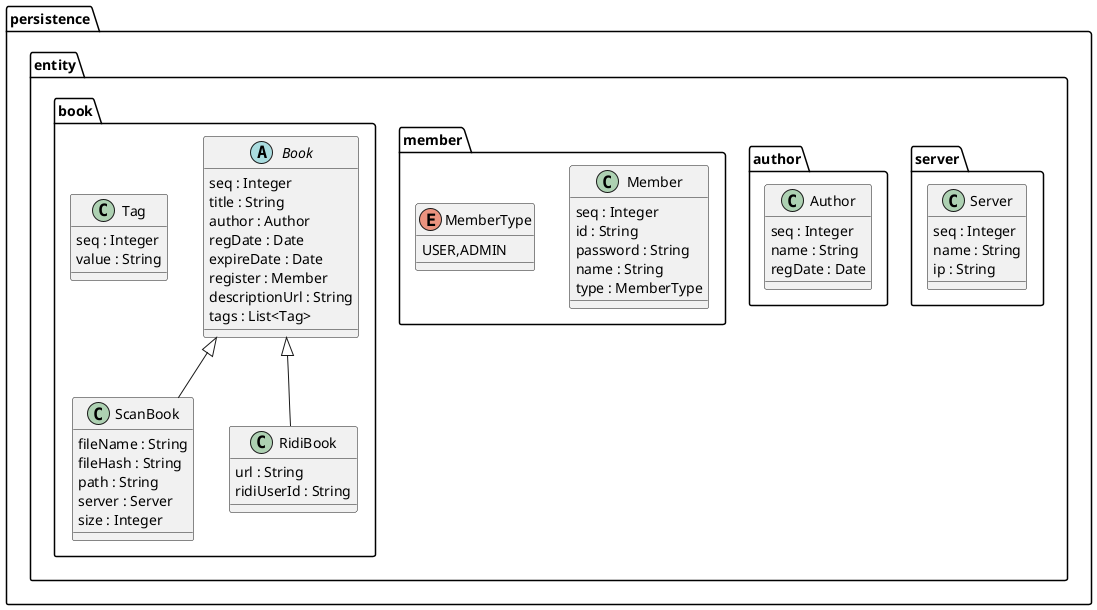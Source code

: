 @startuml


package persistence.entity.server{

    class Server{
    seq : Integer
    name : String
    ip : String
    }

}

package persistence.entity.author{
    class Author{
        seq : Integer
        name : String
        regDate : Date
    }
}

package persistence.entity.member{
class Member {
    seq : Integer
    id : String
    password : String
    name : String
    type : MemberType
}

enum MemberType{
   USER,ADMIN
}
}
package persistence.entity.book {
abstract class Book{
    seq : Integer
    title : String
    author : Author
    regDate : Date
    expireDate : Date
    register : Member
    descriptionUrl : String
    tags : List<Tag>
}

class Tag {
    seq : Integer
    value : String
}
Book <|-- ScanBook
Book <|-- RidiBook

class ScanBook{
    fileName : String
    fileHash : String
    path : String
    server : Server
    size : Integer
}

class RidiBook{
    url : String
    ridiUserId : String
}
}

@enduml